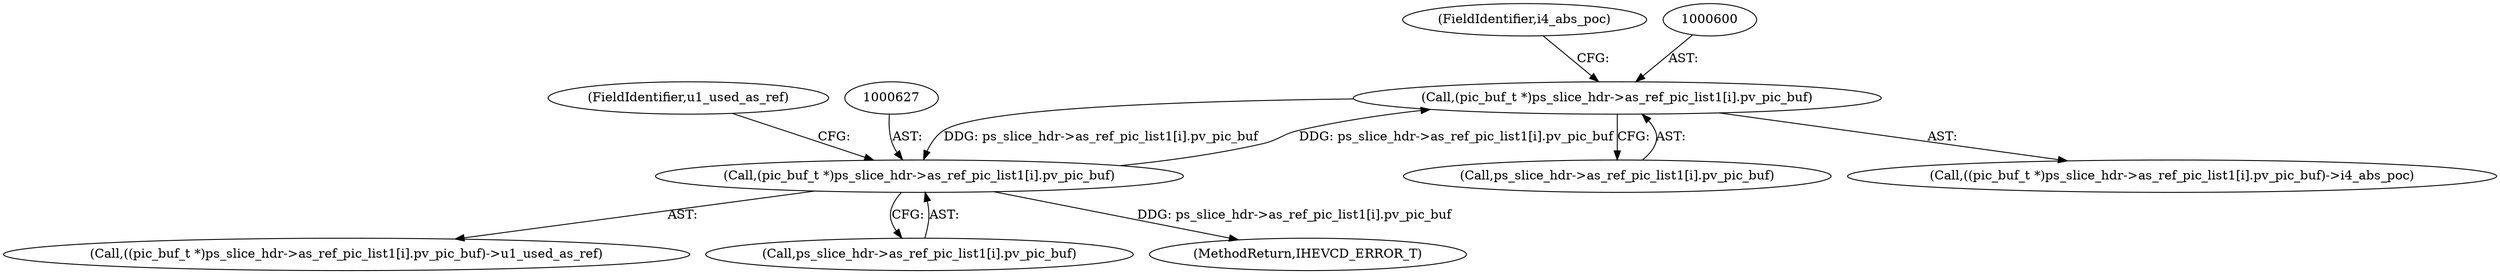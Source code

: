 digraph "0_Android_2b9fb0c2074d370a254b35e2489de2d94943578d@array" {
"1000599" [label="(Call,(pic_buf_t *)ps_slice_hdr->as_ref_pic_list1[i].pv_pic_buf)"];
"1000626" [label="(Call,(pic_buf_t *)ps_slice_hdr->as_ref_pic_list1[i].pv_pic_buf)"];
"1000599" [label="(Call,(pic_buf_t *)ps_slice_hdr->as_ref_pic_list1[i].pv_pic_buf)"];
"1000601" [label="(Call,ps_slice_hdr->as_ref_pic_list1[i].pv_pic_buf)"];
"1000608" [label="(FieldIdentifier,i4_abs_poc)"];
"1000626" [label="(Call,(pic_buf_t *)ps_slice_hdr->as_ref_pic_list1[i].pv_pic_buf)"];
"1000598" [label="(Call,((pic_buf_t *)ps_slice_hdr->as_ref_pic_list1[i].pv_pic_buf)->i4_abs_poc)"];
"1000599" [label="(Call,(pic_buf_t *)ps_slice_hdr->as_ref_pic_list1[i].pv_pic_buf)"];
"1000625" [label="(Call,((pic_buf_t *)ps_slice_hdr->as_ref_pic_list1[i].pv_pic_buf)->u1_used_as_ref)"];
"1000628" [label="(Call,ps_slice_hdr->as_ref_pic_list1[i].pv_pic_buf)"];
"1000635" [label="(FieldIdentifier,u1_used_as_ref)"];
"1004845" [label="(MethodReturn,IHEVCD_ERROR_T)"];
"1000599" -> "1000598"  [label="AST: "];
"1000599" -> "1000601"  [label="CFG: "];
"1000600" -> "1000599"  [label="AST: "];
"1000601" -> "1000599"  [label="AST: "];
"1000608" -> "1000599"  [label="CFG: "];
"1000626" -> "1000599"  [label="DDG: ps_slice_hdr->as_ref_pic_list1[i].pv_pic_buf"];
"1000599" -> "1000626"  [label="DDG: ps_slice_hdr->as_ref_pic_list1[i].pv_pic_buf"];
"1000626" -> "1000625"  [label="AST: "];
"1000626" -> "1000628"  [label="CFG: "];
"1000627" -> "1000626"  [label="AST: "];
"1000628" -> "1000626"  [label="AST: "];
"1000635" -> "1000626"  [label="CFG: "];
"1000626" -> "1004845"  [label="DDG: ps_slice_hdr->as_ref_pic_list1[i].pv_pic_buf"];
}
